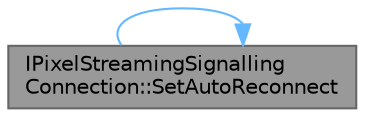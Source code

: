 digraph "IPixelStreamingSignallingConnection::SetAutoReconnect"
{
 // INTERACTIVE_SVG=YES
 // LATEX_PDF_SIZE
  bgcolor="transparent";
  edge [fontname=Helvetica,fontsize=10,labelfontname=Helvetica,labelfontsize=10];
  node [fontname=Helvetica,fontsize=10,shape=box,height=0.2,width=0.4];
  rankdir="LR";
  Node1 [id="Node000001",label="IPixelStreamingSignalling\lConnection::SetAutoReconnect",height=0.2,width=0.4,color="gray40", fillcolor="grey60", style="filled", fontcolor="black",tooltip="Toggles automatic reconnecting when websocket is closed or unreachable."];
  Node1 -> Node1 [id="edge1_Node000001_Node000001",color="steelblue1",style="solid",tooltip=" "];
}
